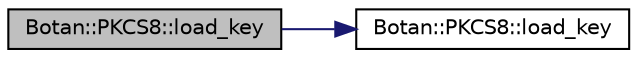 digraph "Botan::PKCS8::load_key"
{
  edge [fontname="Helvetica",fontsize="10",labelfontname="Helvetica",labelfontsize="10"];
  node [fontname="Helvetica",fontsize="10",shape=record];
  rankdir="LR";
  Node9 [label="Botan::PKCS8::load_key",height=0.2,width=0.4,color="black", fillcolor="grey75", style="filled", fontcolor="black"];
  Node9 -> Node10 [color="midnightblue",fontsize="10",style="solid"];
  Node10 [label="Botan::PKCS8::load_key",height=0.2,width=0.4,color="black", fillcolor="white", style="filled",URL="$namespace_botan_1_1_p_k_c_s8.html#a4f6f93f2069527bb1be1ba1dea671102"];
}
